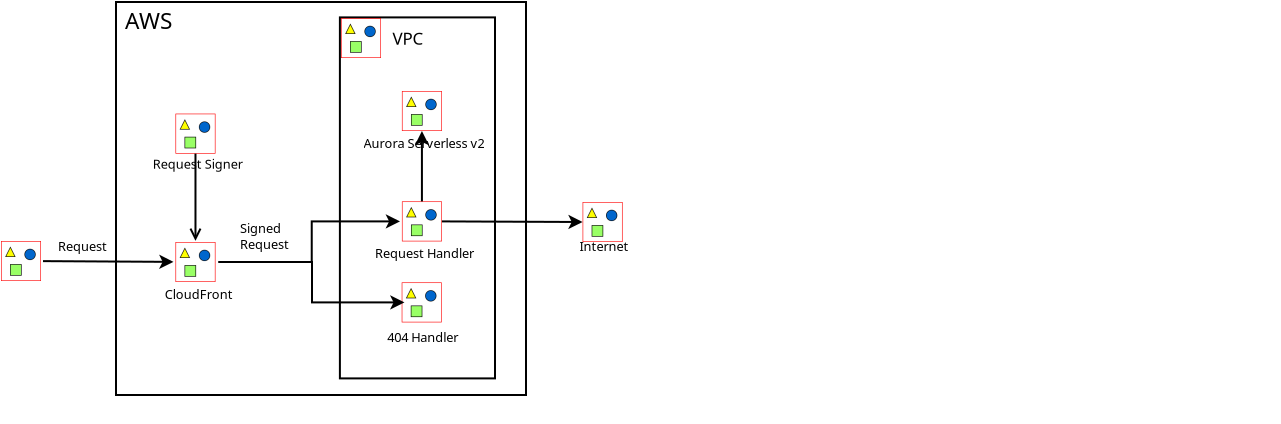 <?xml version="1.0" encoding="UTF-8"?>
<dia:diagram xmlns:dia="http://www.lysator.liu.se/~alla/dia/">
  <dia:layer name="Background" visible="true" active="true">
    <dia:object type="Standard - Text" version="1" id="O0">
      <dia:attribute name="obj_pos">
        <dia:point val="64.95,21.4"/>
      </dia:attribute>
      <dia:attribute name="obj_bb">
        <dia:rectangle val="64.95,20.76;64.95,21.532"/>
      </dia:attribute>
      <dia:attribute name="text">
        <dia:composite type="text">
          <dia:attribute name="string">
            <dia:string>##</dia:string>
          </dia:attribute>
          <dia:attribute name="font">
            <dia:font family="sans" style="0" name="Helvetica"/>
          </dia:attribute>
          <dia:attribute name="height">
            <dia:real val="0.8"/>
          </dia:attribute>
          <dia:attribute name="pos">
            <dia:point val="64.95,21.4"/>
          </dia:attribute>
          <dia:attribute name="color">
            <dia:color val="#000000"/>
          </dia:attribute>
          <dia:attribute name="alignment">
            <dia:enum val="0"/>
          </dia:attribute>
        </dia:composite>
      </dia:attribute>
      <dia:attribute name="valign">
        <dia:enum val="3"/>
      </dia:attribute>
    </dia:object>
    <dia:group>
      <dia:group>
        <dia:object type="Standard - Box" version="0" id="O1">
          <dia:attribute name="obj_pos">
            <dia:point val="6.7,0.5"/>
          </dia:attribute>
          <dia:attribute name="obj_bb">
            <dia:rectangle val="6.65,0.45;27.25,20.2"/>
          </dia:attribute>
          <dia:attribute name="elem_corner">
            <dia:point val="6.7,0.5"/>
          </dia:attribute>
          <dia:attribute name="elem_width">
            <dia:real val="20.5"/>
          </dia:attribute>
          <dia:attribute name="elem_height">
            <dia:real val="19.65"/>
          </dia:attribute>
          <dia:attribute name="show_background">
            <dia:boolean val="true"/>
          </dia:attribute>
        </dia:object>
        <dia:object type="Standard - Text" version="1" id="O2">
          <dia:attribute name="obj_pos">
            <dia:point val="7.15,1.85"/>
          </dia:attribute>
          <dia:attribute name="obj_bb">
            <dia:rectangle val="7.15,0.72;9.477,2.083"/>
          </dia:attribute>
          <dia:attribute name="text">
            <dia:composite type="text">
              <dia:attribute name="string">
                <dia:string>#AWS#</dia:string>
              </dia:attribute>
              <dia:attribute name="font">
                <dia:font family="sans" style="0" name="Helvetica"/>
              </dia:attribute>
              <dia:attribute name="height">
                <dia:real val="1.411"/>
              </dia:attribute>
              <dia:attribute name="pos">
                <dia:point val="7.15,1.85"/>
              </dia:attribute>
              <dia:attribute name="color">
                <dia:color val="#000000"/>
              </dia:attribute>
              <dia:attribute name="alignment">
                <dia:enum val="0"/>
              </dia:attribute>
            </dia:composite>
          </dia:attribute>
          <dia:attribute name="valign">
            <dia:enum val="3"/>
          </dia:attribute>
        </dia:object>
      </dia:group>
      <dia:group>
        <dia:object type="Standard - Box" version="0" id="O3">
          <dia:attribute name="obj_pos">
            <dia:point val="17.895,1.27"/>
          </dia:attribute>
          <dia:attribute name="obj_bb">
            <dia:rectangle val="17.845,1.22;25.7,19.37"/>
          </dia:attribute>
          <dia:attribute name="elem_corner">
            <dia:point val="17.895,1.27"/>
          </dia:attribute>
          <dia:attribute name="elem_width">
            <dia:real val="7.755"/>
          </dia:attribute>
          <dia:attribute name="elem_height">
            <dia:real val="18.05"/>
          </dia:attribute>
          <dia:attribute name="show_background">
            <dia:boolean val="true"/>
          </dia:attribute>
        </dia:object>
        <dia:group>
          <dia:object type="Standard - Image" version="0" id="O4">
            <dia:attribute name="obj_pos">
              <dia:point val="17.95,1.3"/>
            </dia:attribute>
            <dia:attribute name="obj_bb">
              <dia:rectangle val="17.9,1.25;20,3.35"/>
            </dia:attribute>
            <dia:attribute name="elem_corner">
              <dia:point val="17.95,1.3"/>
            </dia:attribute>
            <dia:attribute name="elem_width">
              <dia:real val="2"/>
            </dia:attribute>
            <dia:attribute name="elem_height">
              <dia:real val="2"/>
            </dia:attribute>
            <dia:attribute name="draw_border">
              <dia:boolean val="false"/>
            </dia:attribute>
            <dia:attribute name="keep_aspect">
              <dia:boolean val="true"/>
            </dia:attribute>
            <dia:attribute name="file">
              <dia:string>#Virtual-private-cloud-VPC_32.png#</dia:string>
            </dia:attribute>
          </dia:object>
          <dia:object type="Standard - Text" version="1" id="O5">
            <dia:attribute name="obj_pos">
              <dia:point val="20.523,2.636"/>
            </dia:attribute>
            <dia:attribute name="obj_bb">
              <dia:rectangle val="20.523,1.789;22.005,2.811"/>
            </dia:attribute>
            <dia:attribute name="text">
              <dia:composite type="text">
                <dia:attribute name="string">
                  <dia:string>#VPC#</dia:string>
                </dia:attribute>
                <dia:attribute name="font">
                  <dia:font family="sans" style="0" name="Helvetica"/>
                </dia:attribute>
                <dia:attribute name="height">
                  <dia:real val="1.058"/>
                </dia:attribute>
                <dia:attribute name="pos">
                  <dia:point val="20.523,2.636"/>
                </dia:attribute>
                <dia:attribute name="color">
                  <dia:color val="#000000"/>
                </dia:attribute>
                <dia:attribute name="alignment">
                  <dia:enum val="0"/>
                </dia:attribute>
              </dia:composite>
            </dia:attribute>
            <dia:attribute name="valign">
              <dia:enum val="3"/>
            </dia:attribute>
          </dia:object>
        </dia:group>
      </dia:group>
      <dia:object type="Standard - Image" version="0" id="O6">
        <dia:attribute name="obj_pos">
          <dia:point val="0.95,12.45"/>
        </dia:attribute>
        <dia:attribute name="obj_bb">
          <dia:rectangle val="0.9,12.4;3,14.5"/>
        </dia:attribute>
        <dia:attribute name="elem_corner">
          <dia:point val="0.95,12.45"/>
        </dia:attribute>
        <dia:attribute name="elem_width">
          <dia:real val="2"/>
        </dia:attribute>
        <dia:attribute name="elem_height">
          <dia:real val="2"/>
        </dia:attribute>
        <dia:attribute name="draw_border">
          <dia:boolean val="false"/>
        </dia:attribute>
        <dia:attribute name="keep_aspect">
          <dia:boolean val="true"/>
        </dia:attribute>
        <dia:attribute name="file">
          <dia:string>#Res_User_48_Light.png#</dia:string>
        </dia:attribute>
      </dia:object>
      <dia:group>
        <dia:object type="Standard - Image" version="0" id="O7">
          <dia:attribute name="obj_pos">
            <dia:point val="9.674,6.082"/>
          </dia:attribute>
          <dia:attribute name="obj_bb">
            <dia:rectangle val="9.624,6.032;11.724,8.133"/>
          </dia:attribute>
          <dia:attribute name="elem_corner">
            <dia:point val="9.674,6.082"/>
          </dia:attribute>
          <dia:attribute name="elem_width">
            <dia:real val="2"/>
          </dia:attribute>
          <dia:attribute name="elem_height">
            <dia:real val="2"/>
          </dia:attribute>
          <dia:attribute name="draw_border">
            <dia:boolean val="false"/>
          </dia:attribute>
          <dia:attribute name="keep_aspect">
            <dia:boolean val="true"/>
          </dia:attribute>
          <dia:attribute name="file">
            <dia:string>#Arch_AWS-Lambda_48.png#</dia:string>
          </dia:attribute>
        </dia:object>
        <dia:object type="Standard - Text" version="1" id="O8">
          <dia:attribute name="obj_pos">
            <dia:point val="8.539,8.832"/>
          </dia:attribute>
          <dia:attribute name="obj_bb">
            <dia:rectangle val="8.539,8.193;12.809,8.965"/>
          </dia:attribute>
          <dia:attribute name="text">
            <dia:composite type="text">
              <dia:attribute name="string">
                <dia:string>#Request Signer#</dia:string>
              </dia:attribute>
              <dia:attribute name="font">
                <dia:font family="sans" style="0" name="Helvetica"/>
              </dia:attribute>
              <dia:attribute name="height">
                <dia:real val="0.8"/>
              </dia:attribute>
              <dia:attribute name="pos">
                <dia:point val="8.539,8.832"/>
              </dia:attribute>
              <dia:attribute name="color">
                <dia:color val="#000000"/>
              </dia:attribute>
              <dia:attribute name="alignment">
                <dia:enum val="0"/>
              </dia:attribute>
            </dia:composite>
          </dia:attribute>
          <dia:attribute name="valign">
            <dia:enum val="3"/>
          </dia:attribute>
        </dia:object>
      </dia:group>
      <dia:group>
        <dia:object type="Standard - Image" version="0" id="O9">
          <dia:attribute name="obj_pos">
            <dia:point val="20.996,4.95"/>
          </dia:attribute>
          <dia:attribute name="obj_bb">
            <dia:rectangle val="20.946,4.9;23.046,7"/>
          </dia:attribute>
          <dia:attribute name="elem_corner">
            <dia:point val="20.996,4.95"/>
          </dia:attribute>
          <dia:attribute name="elem_width">
            <dia:real val="2"/>
          </dia:attribute>
          <dia:attribute name="elem_height">
            <dia:real val="2"/>
          </dia:attribute>
          <dia:attribute name="draw_border">
            <dia:boolean val="false"/>
          </dia:attribute>
          <dia:attribute name="keep_aspect">
            <dia:boolean val="true"/>
          </dia:attribute>
          <dia:attribute name="file">
            <dia:string>#Arch_Amazon-Aurora_48.png#</dia:string>
          </dia:attribute>
        </dia:object>
        <dia:object type="Standard - Text" version="1" id="O10">
          <dia:attribute name="obj_pos">
            <dia:point val="19.075,7.8"/>
          </dia:attribute>
          <dia:attribute name="obj_bb">
            <dia:rectangle val="19.075,7.16;24.898,7.933"/>
          </dia:attribute>
          <dia:attribute name="text">
            <dia:composite type="text">
              <dia:attribute name="string">
                <dia:string>#Aurora Serverless v2#</dia:string>
              </dia:attribute>
              <dia:attribute name="font">
                <dia:font family="sans" style="0" name="Helvetica"/>
              </dia:attribute>
              <dia:attribute name="height">
                <dia:real val="0.8"/>
              </dia:attribute>
              <dia:attribute name="pos">
                <dia:point val="19.075,7.8"/>
              </dia:attribute>
              <dia:attribute name="color">
                <dia:color val="#000000"/>
              </dia:attribute>
              <dia:attribute name="alignment">
                <dia:enum val="0"/>
              </dia:attribute>
            </dia:composite>
          </dia:attribute>
          <dia:attribute name="valign">
            <dia:enum val="3"/>
          </dia:attribute>
        </dia:object>
      </dia:group>
      <dia:group>
        <dia:object type="Standard - Image" version="0" id="O11">
          <dia:attribute name="obj_pos">
            <dia:point val="30.03,10.5"/>
          </dia:attribute>
          <dia:attribute name="obj_bb">
            <dia:rectangle val="29.98,10.45;32.08,12.55"/>
          </dia:attribute>
          <dia:attribute name="elem_corner">
            <dia:point val="30.03,10.5"/>
          </dia:attribute>
          <dia:attribute name="elem_width">
            <dia:real val="2"/>
          </dia:attribute>
          <dia:attribute name="elem_height">
            <dia:real val="2"/>
          </dia:attribute>
          <dia:attribute name="draw_border">
            <dia:boolean val="false"/>
          </dia:attribute>
          <dia:attribute name="keep_aspect">
            <dia:boolean val="true"/>
          </dia:attribute>
          <dia:attribute name="file">
            <dia:string>#Res_Globe_48_Light.png#</dia:string>
          </dia:attribute>
        </dia:object>
        <dia:object type="Standard - Text" version="1" id="O12">
          <dia:attribute name="obj_pos">
            <dia:point val="29.875,12.95"/>
          </dia:attribute>
          <dia:attribute name="obj_bb">
            <dia:rectangle val="29.875,12.31;32.165,13.082"/>
          </dia:attribute>
          <dia:attribute name="text">
            <dia:composite type="text">
              <dia:attribute name="string">
                <dia:string>#Internet#</dia:string>
              </dia:attribute>
              <dia:attribute name="font">
                <dia:font family="sans" style="0" name="Helvetica"/>
              </dia:attribute>
              <dia:attribute name="height">
                <dia:real val="0.8"/>
              </dia:attribute>
              <dia:attribute name="pos">
                <dia:point val="29.875,12.95"/>
              </dia:attribute>
              <dia:attribute name="color">
                <dia:color val="#000000"/>
              </dia:attribute>
              <dia:attribute name="alignment">
                <dia:enum val="0"/>
              </dia:attribute>
            </dia:composite>
          </dia:attribute>
          <dia:attribute name="valign">
            <dia:enum val="3"/>
          </dia:attribute>
        </dia:object>
      </dia:group>
      <dia:group>
        <dia:object type="Standard - Image" version="0" id="O13">
          <dia:attribute name="obj_pos">
            <dia:point val="20.996,10.47"/>
          </dia:attribute>
          <dia:attribute name="obj_bb">
            <dia:rectangle val="20.946,10.42;23.046,12.52"/>
          </dia:attribute>
          <dia:attribute name="elem_corner">
            <dia:point val="20.996,10.47"/>
          </dia:attribute>
          <dia:attribute name="elem_width">
            <dia:real val="2"/>
          </dia:attribute>
          <dia:attribute name="elem_height">
            <dia:real val="2"/>
          </dia:attribute>
          <dia:attribute name="draw_border">
            <dia:boolean val="false"/>
          </dia:attribute>
          <dia:attribute name="keep_aspect">
            <dia:boolean val="true"/>
          </dia:attribute>
          <dia:attribute name="file">
            <dia:string>#Arch_AWS-Lambda_48.png#</dia:string>
          </dia:attribute>
        </dia:object>
        <dia:object type="Standard - Text" version="1" id="O14">
          <dia:attribute name="obj_pos">
            <dia:point val="19.646,13.3"/>
          </dia:attribute>
          <dia:attribute name="obj_bb">
            <dia:rectangle val="19.646,12.66;24.326,13.432"/>
          </dia:attribute>
          <dia:attribute name="text">
            <dia:composite type="text">
              <dia:attribute name="string">
                <dia:string>#Request Handler#</dia:string>
              </dia:attribute>
              <dia:attribute name="font">
                <dia:font family="sans" style="0" name="Helvetica"/>
              </dia:attribute>
              <dia:attribute name="height">
                <dia:real val="0.8"/>
              </dia:attribute>
              <dia:attribute name="pos">
                <dia:point val="19.646,13.3"/>
              </dia:attribute>
              <dia:attribute name="color">
                <dia:color val="#000000"/>
              </dia:attribute>
              <dia:attribute name="alignment">
                <dia:enum val="0"/>
              </dia:attribute>
            </dia:composite>
          </dia:attribute>
          <dia:attribute name="valign">
            <dia:enum val="3"/>
          </dia:attribute>
        </dia:object>
      </dia:group>
      <dia:group>
        <dia:object type="Standard - Image" version="0" id="O15">
          <dia:attribute name="obj_pos">
            <dia:point val="9.674,12.5"/>
          </dia:attribute>
          <dia:attribute name="obj_bb">
            <dia:rectangle val="9.624,12.45;11.724,14.55"/>
          </dia:attribute>
          <dia:attribute name="elem_corner">
            <dia:point val="9.674,12.5"/>
          </dia:attribute>
          <dia:attribute name="elem_width">
            <dia:real val="2"/>
          </dia:attribute>
          <dia:attribute name="elem_height">
            <dia:real val="2"/>
          </dia:attribute>
          <dia:attribute name="draw_border">
            <dia:boolean val="false"/>
          </dia:attribute>
          <dia:attribute name="keep_aspect">
            <dia:boolean val="true"/>
          </dia:attribute>
          <dia:attribute name="file">
            <dia:string>#Arch_Amazon-CloudFront_48.png#</dia:string>
          </dia:attribute>
        </dia:object>
        <dia:object type="Standard - Text" version="1" id="O16">
          <dia:attribute name="obj_pos">
            <dia:point val="9.135,15.35"/>
          </dia:attribute>
          <dia:attribute name="obj_bb">
            <dia:rectangle val="9.135,14.71;12.213,15.482"/>
          </dia:attribute>
          <dia:attribute name="text">
            <dia:composite type="text">
              <dia:attribute name="string">
                <dia:string>#CloudFront#</dia:string>
              </dia:attribute>
              <dia:attribute name="font">
                <dia:font family="sans" style="0" name="Helvetica"/>
              </dia:attribute>
              <dia:attribute name="height">
                <dia:real val="0.8"/>
              </dia:attribute>
              <dia:attribute name="pos">
                <dia:point val="9.135,15.35"/>
              </dia:attribute>
              <dia:attribute name="color">
                <dia:color val="#000000"/>
              </dia:attribute>
              <dia:attribute name="alignment">
                <dia:enum val="0"/>
              </dia:attribute>
            </dia:composite>
          </dia:attribute>
          <dia:attribute name="valign">
            <dia:enum val="3"/>
          </dia:attribute>
        </dia:object>
      </dia:group>
      <dia:group>
        <dia:object type="Standard - Image" version="0" id="O17">
          <dia:attribute name="obj_pos">
            <dia:point val="20.986,14.52"/>
          </dia:attribute>
          <dia:attribute name="obj_bb">
            <dia:rectangle val="20.936,14.47;23.036,16.57"/>
          </dia:attribute>
          <dia:attribute name="elem_corner">
            <dia:point val="20.986,14.52"/>
          </dia:attribute>
          <dia:attribute name="elem_width">
            <dia:real val="2"/>
          </dia:attribute>
          <dia:attribute name="elem_height">
            <dia:real val="2"/>
          </dia:attribute>
          <dia:attribute name="draw_border">
            <dia:boolean val="false"/>
          </dia:attribute>
          <dia:attribute name="keep_aspect">
            <dia:boolean val="true"/>
          </dia:attribute>
          <dia:attribute name="file">
            <dia:string>#Arch_AWS-Lambda_48.png#</dia:string>
          </dia:attribute>
        </dia:object>
        <dia:object type="Standard - Text" version="1" id="O18">
          <dia:attribute name="obj_pos">
            <dia:point val="20.264,17.5"/>
          </dia:attribute>
          <dia:attribute name="obj_bb">
            <dia:rectangle val="20.264,16.86;23.709,17.633"/>
          </dia:attribute>
          <dia:attribute name="text">
            <dia:composite type="text">
              <dia:attribute name="string">
                <dia:string>#404 Handler#</dia:string>
              </dia:attribute>
              <dia:attribute name="font">
                <dia:font family="sans" style="0" name="Helvetica"/>
              </dia:attribute>
              <dia:attribute name="height">
                <dia:real val="0.8"/>
              </dia:attribute>
              <dia:attribute name="pos">
                <dia:point val="20.264,17.5"/>
              </dia:attribute>
              <dia:attribute name="color">
                <dia:color val="#000000"/>
              </dia:attribute>
              <dia:attribute name="alignment">
                <dia:enum val="0"/>
              </dia:attribute>
            </dia:composite>
          </dia:attribute>
          <dia:attribute name="valign">
            <dia:enum val="3"/>
          </dia:attribute>
        </dia:object>
      </dia:group>
      <dia:object type="Standard - Line" version="0" id="O19">
        <dia:attribute name="obj_pos">
          <dia:point val="22.996,11.47"/>
        </dia:attribute>
        <dia:attribute name="obj_bb">
          <dia:rectangle val="22.946,11.136;30.142,11.859"/>
        </dia:attribute>
        <dia:attribute name="conn_endpoints">
          <dia:point val="22.996,11.47"/>
          <dia:point val="30.03,11.5"/>
        </dia:attribute>
        <dia:attribute name="numcp">
          <dia:int val="1"/>
        </dia:attribute>
        <dia:attribute name="end_arrow">
          <dia:enum val="22"/>
        </dia:attribute>
        <dia:attribute name="end_arrow_length">
          <dia:real val="0.5"/>
        </dia:attribute>
        <dia:attribute name="end_arrow_width">
          <dia:real val="0.5"/>
        </dia:attribute>
      </dia:object>
      <dia:object type="Standard - Line" version="0" id="O20">
        <dia:attribute name="obj_pos">
          <dia:point val="10.674,12.442"/>
        </dia:attribute>
        <dia:attribute name="obj_bb">
          <dia:rectangle val="10.343,8.033;11.005,12.492"/>
        </dia:attribute>
        <dia:attribute name="conn_endpoints">
          <dia:point val="10.674,12.442"/>
          <dia:point val="10.674,8.082"/>
        </dia:attribute>
        <dia:attribute name="numcp">
          <dia:int val="1"/>
        </dia:attribute>
        <dia:attribute name="start_arrow">
          <dia:enum val="1"/>
        </dia:attribute>
        <dia:attribute name="start_arrow_length">
          <dia:real val="0.5"/>
        </dia:attribute>
        <dia:attribute name="start_arrow_width">
          <dia:real val="0.5"/>
        </dia:attribute>
      </dia:object>
      <dia:group>
        <dia:object type="Standard - ZigZagLine" version="1" id="O21">
          <dia:attribute name="obj_pos">
            <dia:point val="11.824,13.5"/>
          </dia:attribute>
          <dia:attribute name="obj_bb">
            <dia:rectangle val="11.774,11.108;21.012,13.55"/>
          </dia:attribute>
          <dia:attribute name="orth_points">
            <dia:point val="11.824,13.5"/>
            <dia:point val="16.487,13.5"/>
            <dia:point val="16.487,11.47"/>
            <dia:point val="20.9,11.47"/>
          </dia:attribute>
          <dia:attribute name="orth_orient">
            <dia:enum val="0"/>
            <dia:enum val="1"/>
            <dia:enum val="0"/>
          </dia:attribute>
          <dia:attribute name="autorouting">
            <dia:boolean val="true"/>
          </dia:attribute>
          <dia:attribute name="end_arrow">
            <dia:enum val="22"/>
          </dia:attribute>
          <dia:attribute name="end_arrow_length">
            <dia:real val="0.5"/>
          </dia:attribute>
          <dia:attribute name="end_arrow_width">
            <dia:real val="0.5"/>
          </dia:attribute>
        </dia:object>
        <dia:object type="Standard - ZigZagLine" version="1" id="O22">
          <dia:attribute name="obj_pos">
            <dia:point val="11.824,13.5"/>
          </dia:attribute>
          <dia:attribute name="obj_bb">
            <dia:rectangle val="11.774,13.45;21.234,15.882"/>
          </dia:attribute>
          <dia:attribute name="orth_points">
            <dia:point val="11.824,13.5"/>
            <dia:point val="16.5,13.5"/>
            <dia:point val="16.5,15.52"/>
            <dia:point val="21.122,15.52"/>
          </dia:attribute>
          <dia:attribute name="orth_orient">
            <dia:enum val="0"/>
            <dia:enum val="1"/>
            <dia:enum val="0"/>
          </dia:attribute>
          <dia:attribute name="autorouting">
            <dia:boolean val="false"/>
          </dia:attribute>
          <dia:attribute name="end_arrow">
            <dia:enum val="22"/>
          </dia:attribute>
          <dia:attribute name="end_arrow_length">
            <dia:real val="0.5"/>
          </dia:attribute>
          <dia:attribute name="end_arrow_width">
            <dia:real val="0.5"/>
          </dia:attribute>
        </dia:object>
        <dia:object type="Standard - Text" version="1" id="O23">
          <dia:attribute name="obj_pos">
            <dia:point val="12.9,12.05"/>
          </dia:attribute>
          <dia:attribute name="obj_bb">
            <dia:rectangle val="12.9,11.41;15.185,12.982"/>
          </dia:attribute>
          <dia:attribute name="text">
            <dia:composite type="text">
              <dia:attribute name="string">
                <dia:string>#Signed
Request#</dia:string>
              </dia:attribute>
              <dia:attribute name="font">
                <dia:font family="sans" style="0" name="Helvetica"/>
              </dia:attribute>
              <dia:attribute name="height">
                <dia:real val="0.8"/>
              </dia:attribute>
              <dia:attribute name="pos">
                <dia:point val="12.9,12.05"/>
              </dia:attribute>
              <dia:attribute name="color">
                <dia:color val="#000000"/>
              </dia:attribute>
              <dia:attribute name="alignment">
                <dia:enum val="0"/>
              </dia:attribute>
            </dia:composite>
          </dia:attribute>
          <dia:attribute name="valign">
            <dia:enum val="3"/>
          </dia:attribute>
        </dia:object>
      </dia:group>
      <dia:group>
        <dia:object type="Standard - Text" version="1" id="O24">
          <dia:attribute name="obj_pos">
            <dia:point val="3.8,12.95"/>
          </dia:attribute>
          <dia:attribute name="obj_bb">
            <dia:rectangle val="3.8,12.31;6.085,13.082"/>
          </dia:attribute>
          <dia:attribute name="text">
            <dia:composite type="text">
              <dia:attribute name="string">
                <dia:string>#Request#</dia:string>
              </dia:attribute>
              <dia:attribute name="font">
                <dia:font family="sans" style="0" name="Helvetica"/>
              </dia:attribute>
              <dia:attribute name="height">
                <dia:real val="0.8"/>
              </dia:attribute>
              <dia:attribute name="pos">
                <dia:point val="3.8,12.95"/>
              </dia:attribute>
              <dia:attribute name="color">
                <dia:color val="#000000"/>
              </dia:attribute>
              <dia:attribute name="alignment">
                <dia:enum val="0"/>
              </dia:attribute>
            </dia:composite>
          </dia:attribute>
          <dia:attribute name="valign">
            <dia:enum val="3"/>
          </dia:attribute>
        </dia:object>
        <dia:object type="Standard - Line" version="0" id="O25">
          <dia:attribute name="obj_pos">
            <dia:point val="3.05,13.456"/>
          </dia:attribute>
          <dia:attribute name="obj_bb">
            <dia:rectangle val="2.999,13.128;9.686,13.852"/>
          </dia:attribute>
          <dia:attribute name="conn_endpoints">
            <dia:point val="3.05,13.456"/>
            <dia:point val="9.574,13.494"/>
          </dia:attribute>
          <dia:attribute name="numcp">
            <dia:int val="1"/>
          </dia:attribute>
          <dia:attribute name="end_arrow">
            <dia:enum val="22"/>
          </dia:attribute>
          <dia:attribute name="end_arrow_length">
            <dia:real val="0.5"/>
          </dia:attribute>
          <dia:attribute name="end_arrow_width">
            <dia:real val="0.5"/>
          </dia:attribute>
        </dia:object>
      </dia:group>
      <dia:object type="Standard - Line" version="0" id="O26">
        <dia:attribute name="obj_pos">
          <dia:point val="21.996,10.47"/>
        </dia:attribute>
        <dia:attribute name="obj_bb">
          <dia:rectangle val="21.634,6.838;22.358,10.52"/>
        </dia:attribute>
        <dia:attribute name="conn_endpoints">
          <dia:point val="21.996,10.47"/>
          <dia:point val="21.996,6.95"/>
        </dia:attribute>
        <dia:attribute name="numcp">
          <dia:int val="1"/>
        </dia:attribute>
        <dia:attribute name="end_arrow">
          <dia:enum val="22"/>
        </dia:attribute>
        <dia:attribute name="end_arrow_length">
          <dia:real val="0.5"/>
        </dia:attribute>
        <dia:attribute name="end_arrow_width">
          <dia:real val="0.5"/>
        </dia:attribute>
      </dia:object>
    </dia:group>
  </dia:layer>
</dia:diagram>
